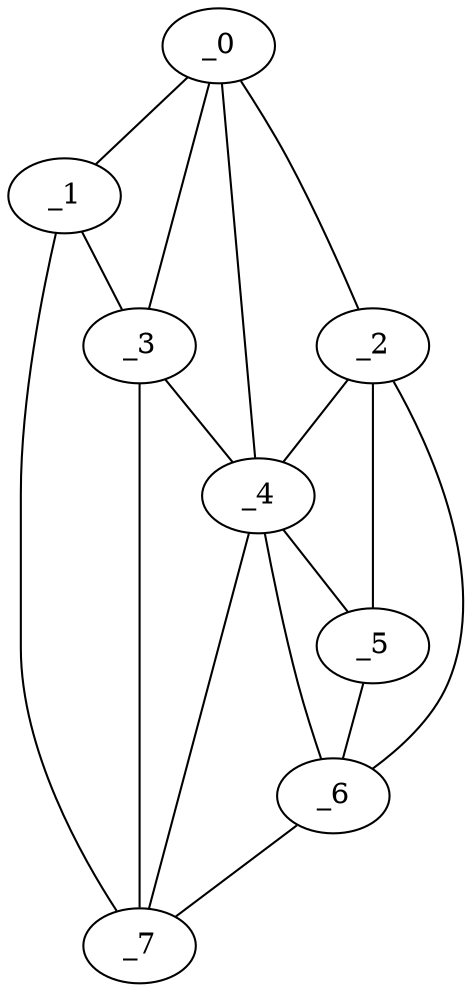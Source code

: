 graph "obj75__15.gxl" {
	_0	 [x=77,
		y=34];
	_1	 [x=90,
		y=34];
	_0 -- _1	 [valence=1];
	_2	 [x=93,
		y=80];
	_0 -- _2	 [valence=1];
	_3	 [x=95,
		y=41];
	_0 -- _3	 [valence=2];
	_4	 [x=96,
		y=67];
	_0 -- _4	 [valence=2];
	_1 -- _3	 [valence=2];
	_7	 [x=121,
		y=61];
	_1 -- _7	 [valence=1];
	_2 -- _4	 [valence=2];
	_5	 [x=98,
		y=77];
	_2 -- _5	 [valence=2];
	_6	 [x=113,
		y=74];
	_2 -- _6	 [valence=1];
	_3 -- _4	 [valence=2];
	_3 -- _7	 [valence=2];
	_4 -- _5	 [valence=2];
	_4 -- _6	 [valence=2];
	_4 -- _7	 [valence=2];
	_5 -- _6	 [valence=1];
	_6 -- _7	 [valence=1];
}
